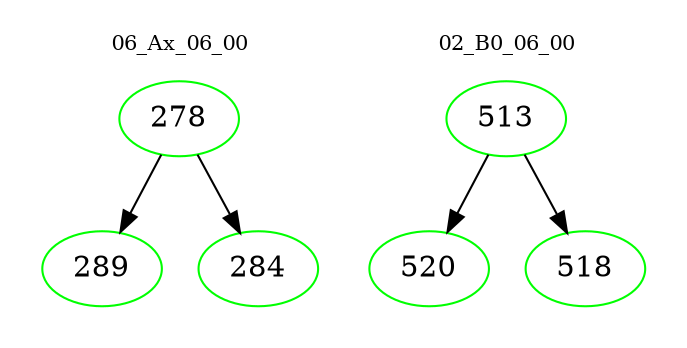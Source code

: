 digraph{
subgraph cluster_0 {
color = white
label = "06_Ax_06_00";
fontsize=10;
T0_278 [label="278", color="green"]
T0_278 -> T0_289 [color="black"]
T0_289 [label="289", color="green"]
T0_278 -> T0_284 [color="black"]
T0_284 [label="284", color="green"]
}
subgraph cluster_1 {
color = white
label = "02_B0_06_00";
fontsize=10;
T1_513 [label="513", color="green"]
T1_513 -> T1_520 [color="black"]
T1_520 [label="520", color="green"]
T1_513 -> T1_518 [color="black"]
T1_518 [label="518", color="green"]
}
}
